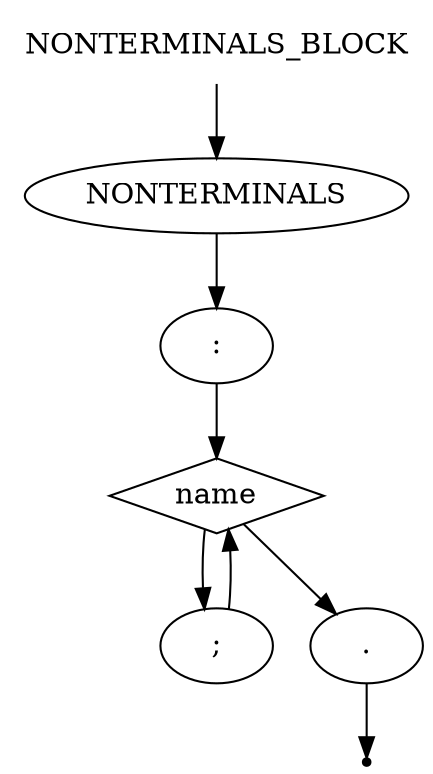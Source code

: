 digraph NONTERMINALS_BLOCK {
    start [label=NONTERMINALS_BLOCK shape=plaintext]
    A [label=NONTERMINALS shape=oval]
    B [label=":" shape=oval]
    C [label=name shape=diamond]
    D [label=";" shape=oval]
    E [label="." shape=oval]
    end [label="" shape=point]
    start -> A
    A -> B
    B -> C
    C -> D
    C -> E
    D -> C
    E -> end
}
